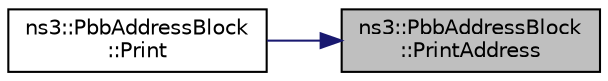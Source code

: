 digraph "ns3::PbbAddressBlock::PrintAddress"
{
 // LATEX_PDF_SIZE
  edge [fontname="Helvetica",fontsize="10",labelfontname="Helvetica",labelfontsize="10"];
  node [fontname="Helvetica",fontsize="10",shape=record];
  rankdir="RL";
  Node1 [label="ns3::PbbAddressBlock\l::PrintAddress",height=0.2,width=0.4,color="black", fillcolor="grey75", style="filled", fontcolor="black",tooltip="Print one or more addresses."];
  Node1 -> Node2 [dir="back",color="midnightblue",fontsize="10",style="solid",fontname="Helvetica"];
  Node2 [label="ns3::PbbAddressBlock\l::Print",height=0.2,width=0.4,color="black", fillcolor="white", style="filled",URL="$classns3_1_1_pbb_address_block.html#ae5ddbe78a69a372be0c25938a9625446",tooltip="Pretty-prints the contents of this address block, with specified indentation."];
}
